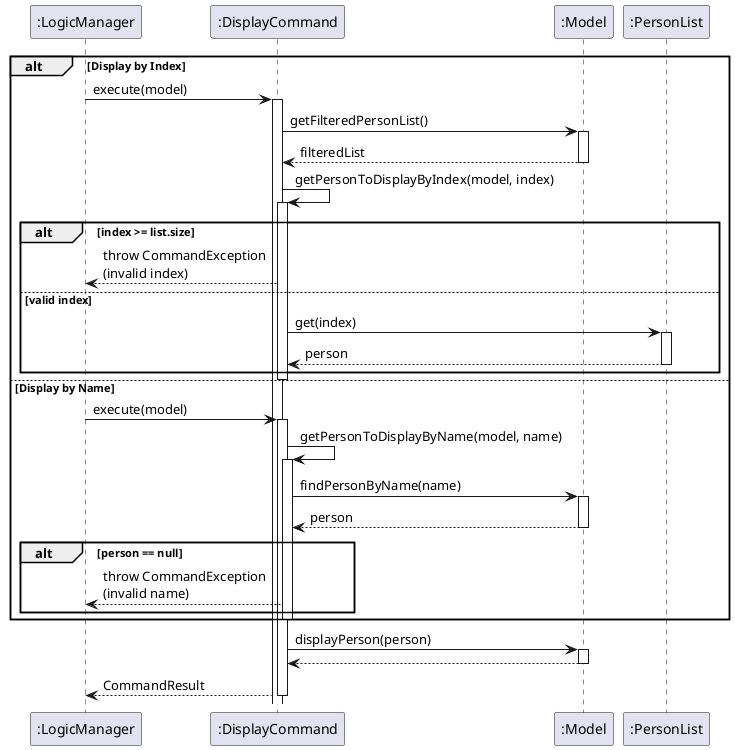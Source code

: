 @startuml DisplaySequence

participant ":LogicManager" as Logic
participant ":DisplayCommand" as Command
participant ":Model" as Model
participant ":PersonList" as PersonList

alt Display by Index
    Logic -> Command : execute(model)
    activate Command

    Command -> Model : getFilteredPersonList()
    activate Model
    Model --> Command : filteredList
    deactivate Model

    Command -> Command : getPersonToDisplayByIndex(model, index)
    activate Command
        alt index >= list.size
            Command --> Logic : throw CommandException\n(invalid index)
        else valid index
            Command -> PersonList : get(index)
            activate PersonList
            PersonList --> Command : person
            deactivate PersonList
        end
    deactivate Command

else Display by Name
    Logic -> Command : execute(model)
    activate Command

    Command -> Command : getPersonToDisplayByName(model, name)
    activate Command
        Command -> Model : findPersonByName(name)
        activate Model
        Model --> Command : person
        deactivate Model

        alt person == null
            Command --> Logic : throw CommandException\n(invalid name)
        end
    deactivate Command
end

Command -> Model : displayPerson(person)
activate Model
Model --> Command
deactivate Model

Command --> Logic : CommandResult
deactivate Command

@enduml